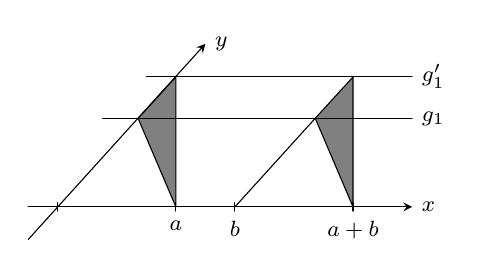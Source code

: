 \begin{tikzpicture}[line cap=round,line join=round,>=triangle 45,scale=0.75]

  \draw (2,0) 	   coordinate (G);
  \draw (1.36,1.5) coordinate (H);
  \draw (3,0) 	   coordinate (I);
  \draw (4.36,1.5) coordinate (J);
  \draw (5,0) 	   coordinate (K);
  \draw (2,2.2)    coordinate (M);
  \draw (5,2.2)    coordinate (N);

  \draw [fill=black!50!white] (H)--(G)--(M) --cycle;
  \draw (I)--(J);
  \draw [fill=black!50!white] (J)--(K)--(N) --cycle;
  \draw [domain=-0.5:2.5,-stealth] plot(\x,{(-0--2.96*\x)/2.68}) node[right]{\footnotesize $y$};
  \draw [domain=-0.5:6,-stealth] plot(\x,{(-0-0*\x)/5}) node[right]{\footnotesize $x$};
  \draw [domain=1.5:6] plot(\x,{(--11.02-0*\x)/5}) node[right] {\footnotesize $g'_1$};
  \draw [domain=0.76:6] plot(\x,{(--7.49-0*\x)/5}) node[right] {\footnotesize $g_1$};

  \foreach \x/\xtext in {0/,2/a,3/b,5/a+b}
  \draw[shift={(\x,0)},color=black] (0pt,2pt) -- (0pt,-2pt) node[below] {\footnotesize $\xtext$};
\end{tikzpicture}